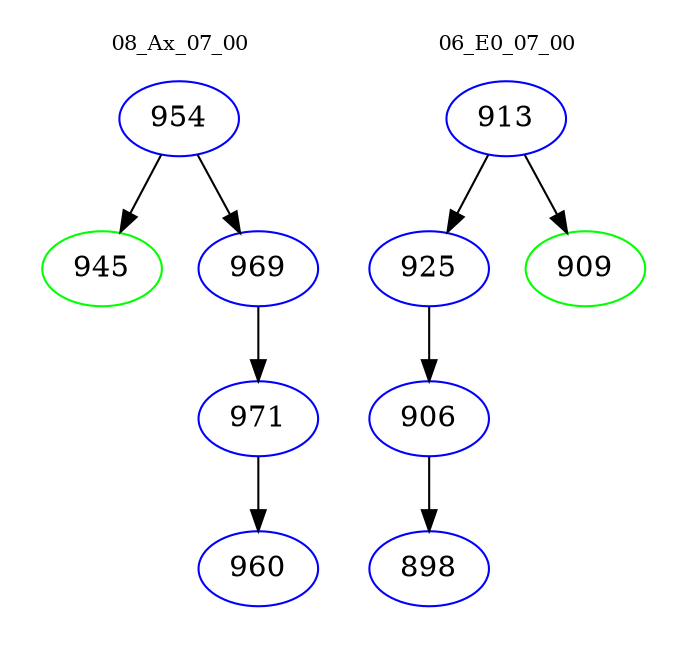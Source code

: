 digraph{
subgraph cluster_0 {
color = white
label = "08_Ax_07_00";
fontsize=10;
T0_954 [label="954", color="blue"]
T0_954 -> T0_945 [color="black"]
T0_945 [label="945", color="green"]
T0_954 -> T0_969 [color="black"]
T0_969 [label="969", color="blue"]
T0_969 -> T0_971 [color="black"]
T0_971 [label="971", color="blue"]
T0_971 -> T0_960 [color="black"]
T0_960 [label="960", color="blue"]
}
subgraph cluster_1 {
color = white
label = "06_E0_07_00";
fontsize=10;
T1_913 [label="913", color="blue"]
T1_913 -> T1_925 [color="black"]
T1_925 [label="925", color="blue"]
T1_925 -> T1_906 [color="black"]
T1_906 [label="906", color="blue"]
T1_906 -> T1_898 [color="black"]
T1_898 [label="898", color="blue"]
T1_913 -> T1_909 [color="black"]
T1_909 [label="909", color="green"]
}
}
